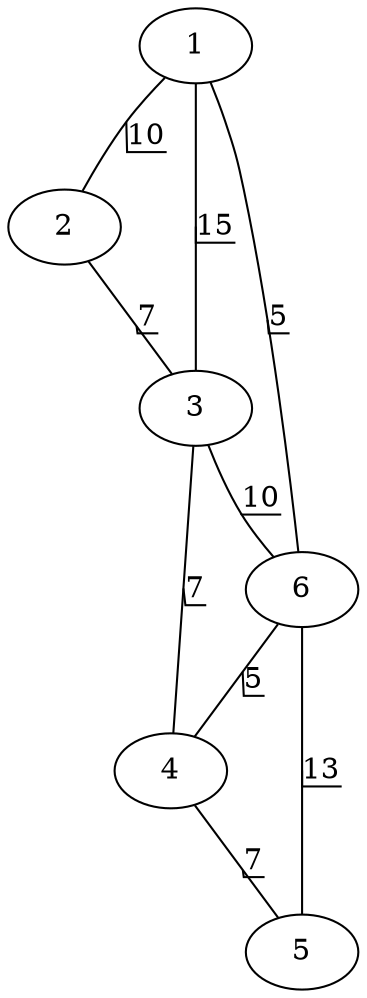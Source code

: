 graph {
    1 -- 2 [weight=10, label="10", decorate=True]
    1 -- 3 [weight=15, label="15", decorate=True]
    1 -- 6 [weight=5, label="5", decorate=True]
    2 -- 3 [weight=7, label="7", decorate=True]
    3 -- 4 [weight=7, label="7", decorate=True]
    3 -- 6 [weight=10, label="10", decorate=True]
    4 -- 5 [weight=7, label="7", decorate=True]
    6 -- 4 [weight=5, label="5", decorate=True]
    5 -- 6 [weight=13, label="13", decorate=True]
}